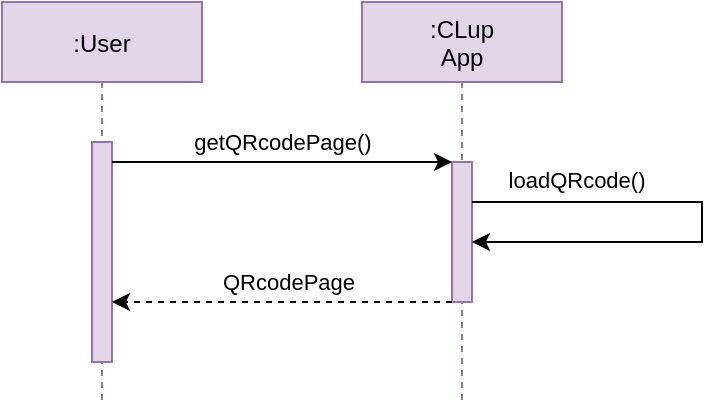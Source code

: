 <mxfile version="13.9.2" type="google"><diagram id="kgpKYQtTHZ0yAKxKKP6v" name="Page-1"><mxGraphModel dx="1565" dy="873" grid="1" gridSize="10" guides="1" tooltips="1" connect="1" arrows="1" fold="1" page="1" pageScale="1" pageWidth="850" pageHeight="1100" math="0" shadow="0"><root><mxCell id="0"/><mxCell id="1" parent="0"/><mxCell id="3nuBFxr9cyL0pnOWT2aG-1" value=":User" style="shape=umlLifeline;perimeter=lifelinePerimeter;container=1;collapsible=0;recursiveResize=0;rounded=0;shadow=0;strokeWidth=1;fillColor=#e1d5e7;strokeColor=#9673a6;" parent="1" vertex="1"><mxGeometry x="180" y="120" width="100" height="200" as="geometry"/></mxCell><mxCell id="3nuBFxr9cyL0pnOWT2aG-2" value="" style="points=[];perimeter=orthogonalPerimeter;rounded=0;shadow=0;strokeWidth=1;fillColor=#e1d5e7;strokeColor=#9673a6;" parent="3nuBFxr9cyL0pnOWT2aG-1" vertex="1"><mxGeometry x="45" y="70" width="10" height="110" as="geometry"/></mxCell><mxCell id="3nuBFxr9cyL0pnOWT2aG-5" value=":CLup&#10;App" style="shape=umlLifeline;perimeter=lifelinePerimeter;container=1;collapsible=0;recursiveResize=0;rounded=0;shadow=0;strokeWidth=1;fillColor=#e1d5e7;strokeColor=#9673a6;" parent="1" vertex="1"><mxGeometry x="360" y="120" width="100" height="200" as="geometry"/></mxCell><mxCell id="wEyUh7sZ4aybXk5iiQh8-13" value="" style="points=[];perimeter=orthogonalPerimeter;rounded=0;shadow=0;strokeWidth=1;fillColor=#e1d5e7;strokeColor=#9673a6;" parent="1" vertex="1"><mxGeometry x="405" y="200" width="10" height="70" as="geometry"/></mxCell><mxCell id="wEyUh7sZ4aybXk5iiQh8-41" style="edgeStyle=orthogonalEdgeStyle;rounded=0;orthogonalLoop=1;jettySize=auto;html=1;dashed=1;" parent="1" source="wEyUh7sZ4aybXk5iiQh8-13" target="3nuBFxr9cyL0pnOWT2aG-2" edge="1"><mxGeometry relative="1" as="geometry"><Array as="points"><mxPoint x="350" y="270"/><mxPoint x="350" y="270"/></Array><mxPoint x="235" y="454.71" as="targetPoint"/><mxPoint x="405" y="454.71" as="sourcePoint"/></mxGeometry></mxCell><mxCell id="wEyUh7sZ4aybXk5iiQh8-42" value="QRcodePage" style="edgeLabel;html=1;align=center;verticalAlign=middle;resizable=0;points=[];" parent="wEyUh7sZ4aybXk5iiQh8-41" vertex="1" connectable="0"><mxGeometry x="-0.15" y="5" relative="1" as="geometry"><mxPoint x="-9.8" y="-15" as="offset"/></mxGeometry></mxCell><mxCell id="1RnRAPhu5Lm07HQ_QJAN-19" style="edgeStyle=orthogonalEdgeStyle;rounded=0;orthogonalLoop=1;jettySize=auto;html=1;" parent="1" edge="1"><mxGeometry relative="1" as="geometry"><mxPoint x="415" y="220" as="sourcePoint"/><mxPoint x="415" y="240" as="targetPoint"/><Array as="points"><mxPoint x="530" y="220"/><mxPoint x="530" y="240"/></Array></mxGeometry></mxCell><mxCell id="1RnRAPhu5Lm07HQ_QJAN-20" value="loadQRcode()" style="edgeLabel;html=1;align=center;verticalAlign=middle;resizable=0;points=[];" parent="1RnRAPhu5Lm07HQ_QJAN-19" vertex="1" connectable="0"><mxGeometry x="-0.435" y="-2" relative="1" as="geometry"><mxPoint x="-18.86" y="-13.03" as="offset"/></mxGeometry></mxCell><mxCell id="5_1rXShNuwzfsD5ebmAd-3" style="edgeStyle=orthogonalEdgeStyle;rounded=0;orthogonalLoop=1;jettySize=auto;html=1;" parent="1" source="3nuBFxr9cyL0pnOWT2aG-2" target="wEyUh7sZ4aybXk5iiQh8-13" edge="1"><mxGeometry relative="1" as="geometry"><Array as="points"><mxPoint x="380" y="200"/><mxPoint x="380" y="200"/></Array></mxGeometry></mxCell><mxCell id="5_1rXShNuwzfsD5ebmAd-4" value="getQRcodePage()" style="edgeLabel;html=1;align=center;verticalAlign=middle;resizable=0;points=[];" parent="5_1rXShNuwzfsD5ebmAd-3" vertex="1" connectable="0"><mxGeometry x="0.706" y="47" relative="1" as="geometry"><mxPoint x="-60.14" y="37" as="offset"/></mxGeometry></mxCell></root></mxGraphModel></diagram></mxfile>